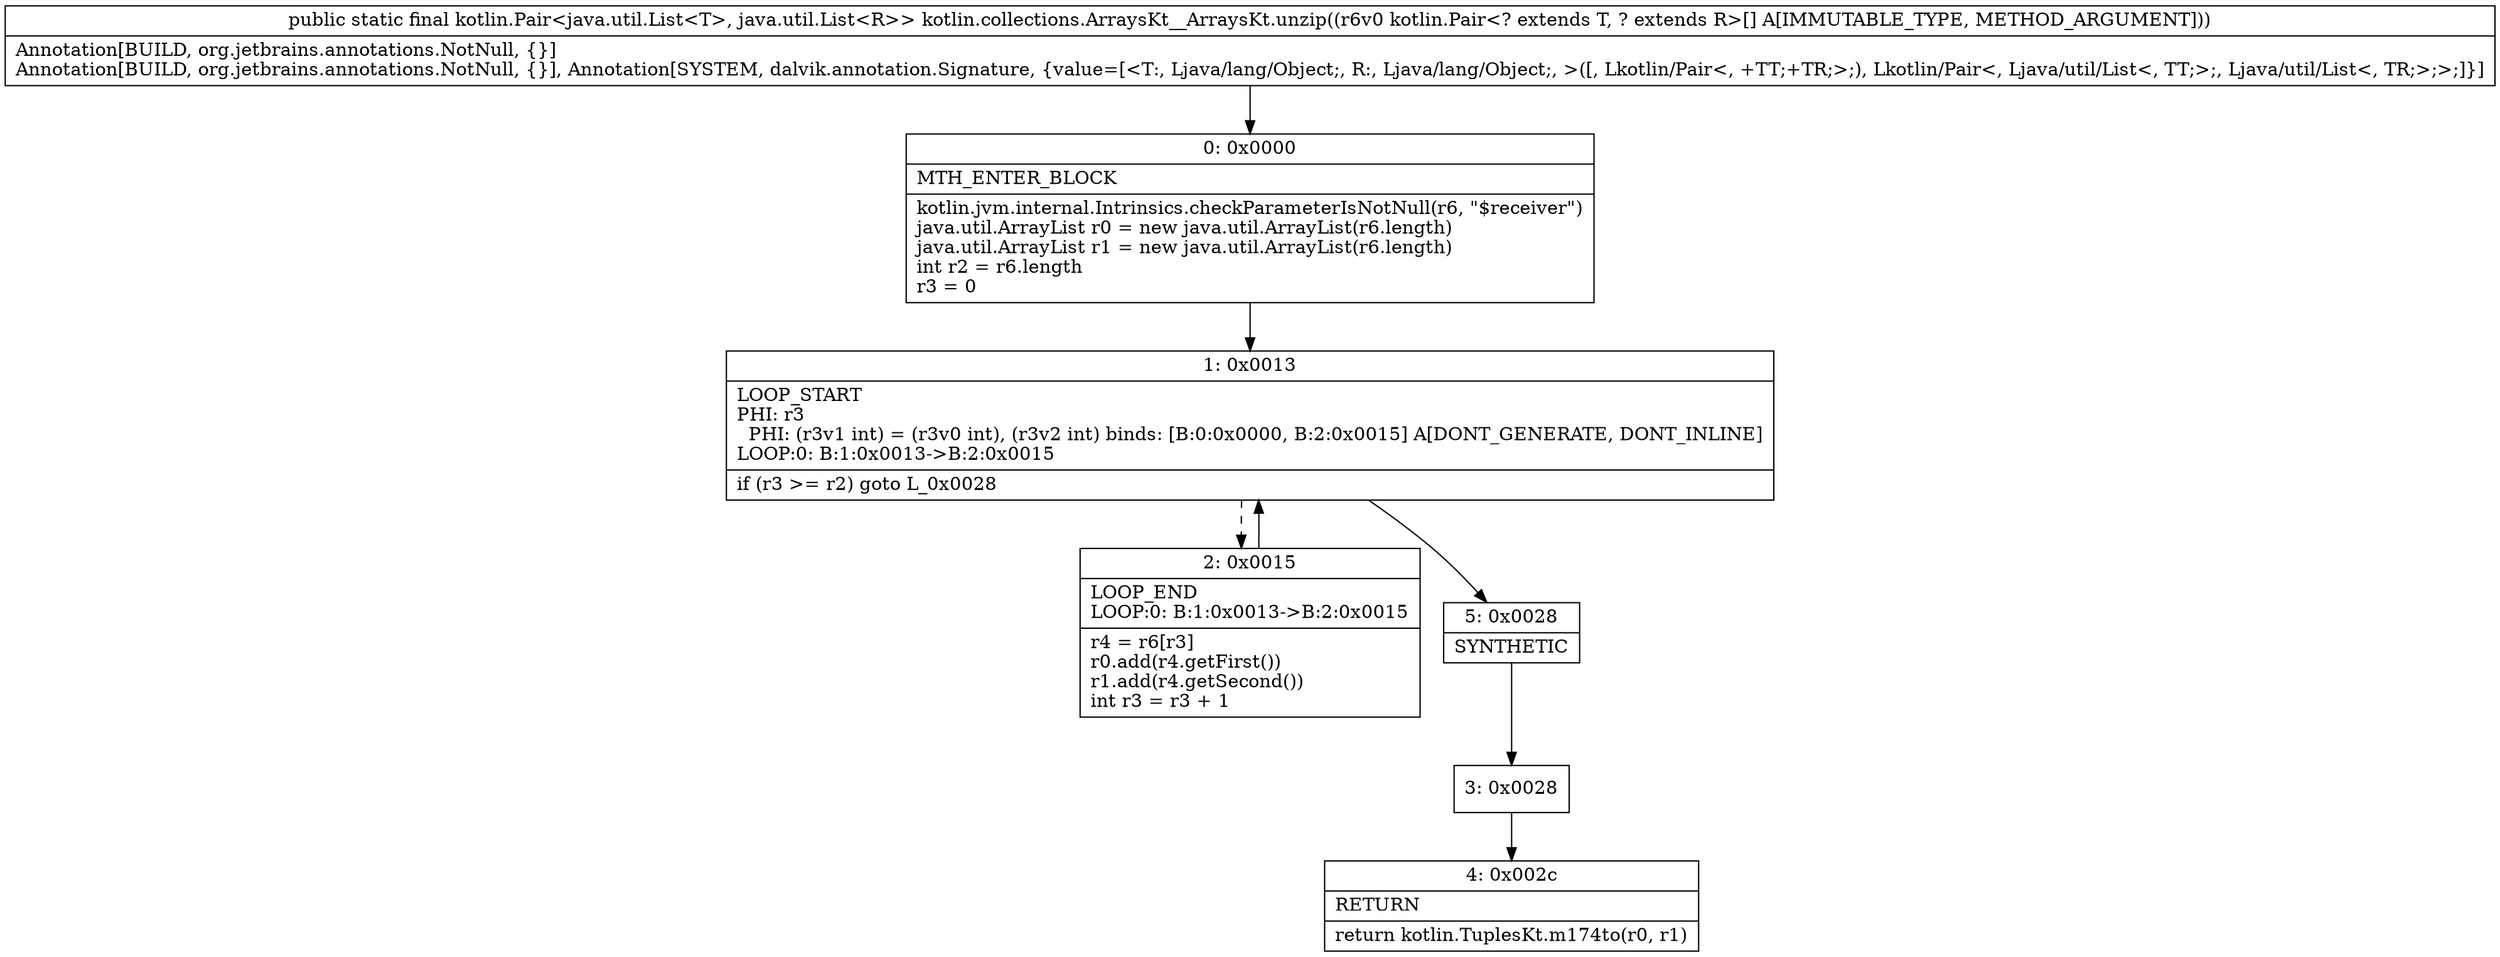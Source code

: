 digraph "CFG forkotlin.collections.ArraysKt__ArraysKt.unzip([Lkotlin\/Pair;)Lkotlin\/Pair;" {
Node_0 [shape=record,label="{0\:\ 0x0000|MTH_ENTER_BLOCK\l|kotlin.jvm.internal.Intrinsics.checkParameterIsNotNull(r6, \"$receiver\")\ljava.util.ArrayList r0 = new java.util.ArrayList(r6.length)\ljava.util.ArrayList r1 = new java.util.ArrayList(r6.length)\lint r2 = r6.length\lr3 = 0\l}"];
Node_1 [shape=record,label="{1\:\ 0x0013|LOOP_START\lPHI: r3 \l  PHI: (r3v1 int) = (r3v0 int), (r3v2 int) binds: [B:0:0x0000, B:2:0x0015] A[DONT_GENERATE, DONT_INLINE]\lLOOP:0: B:1:0x0013\-\>B:2:0x0015\l|if (r3 \>= r2) goto L_0x0028\l}"];
Node_2 [shape=record,label="{2\:\ 0x0015|LOOP_END\lLOOP:0: B:1:0x0013\-\>B:2:0x0015\l|r4 = r6[r3]\lr0.add(r4.getFirst())\lr1.add(r4.getSecond())\lint r3 = r3 + 1\l}"];
Node_3 [shape=record,label="{3\:\ 0x0028}"];
Node_4 [shape=record,label="{4\:\ 0x002c|RETURN\l|return kotlin.TuplesKt.m174to(r0, r1)\l}"];
Node_5 [shape=record,label="{5\:\ 0x0028|SYNTHETIC\l}"];
MethodNode[shape=record,label="{public static final kotlin.Pair\<java.util.List\<T\>, java.util.List\<R\>\> kotlin.collections.ArraysKt__ArraysKt.unzip((r6v0 kotlin.Pair\<? extends T, ? extends R\>[] A[IMMUTABLE_TYPE, METHOD_ARGUMENT]))  | Annotation[BUILD, org.jetbrains.annotations.NotNull, \{\}]\lAnnotation[BUILD, org.jetbrains.annotations.NotNull, \{\}], Annotation[SYSTEM, dalvik.annotation.Signature, \{value=[\<T:, Ljava\/lang\/Object;, R:, Ljava\/lang\/Object;, \>([, Lkotlin\/Pair\<, +TT;+TR;\>;), Lkotlin\/Pair\<, Ljava\/util\/List\<, TT;\>;, Ljava\/util\/List\<, TR;\>;\>;]\}]\l}"];
MethodNode -> Node_0;
Node_0 -> Node_1;
Node_1 -> Node_2[style=dashed];
Node_1 -> Node_5;
Node_2 -> Node_1;
Node_3 -> Node_4;
Node_5 -> Node_3;
}

